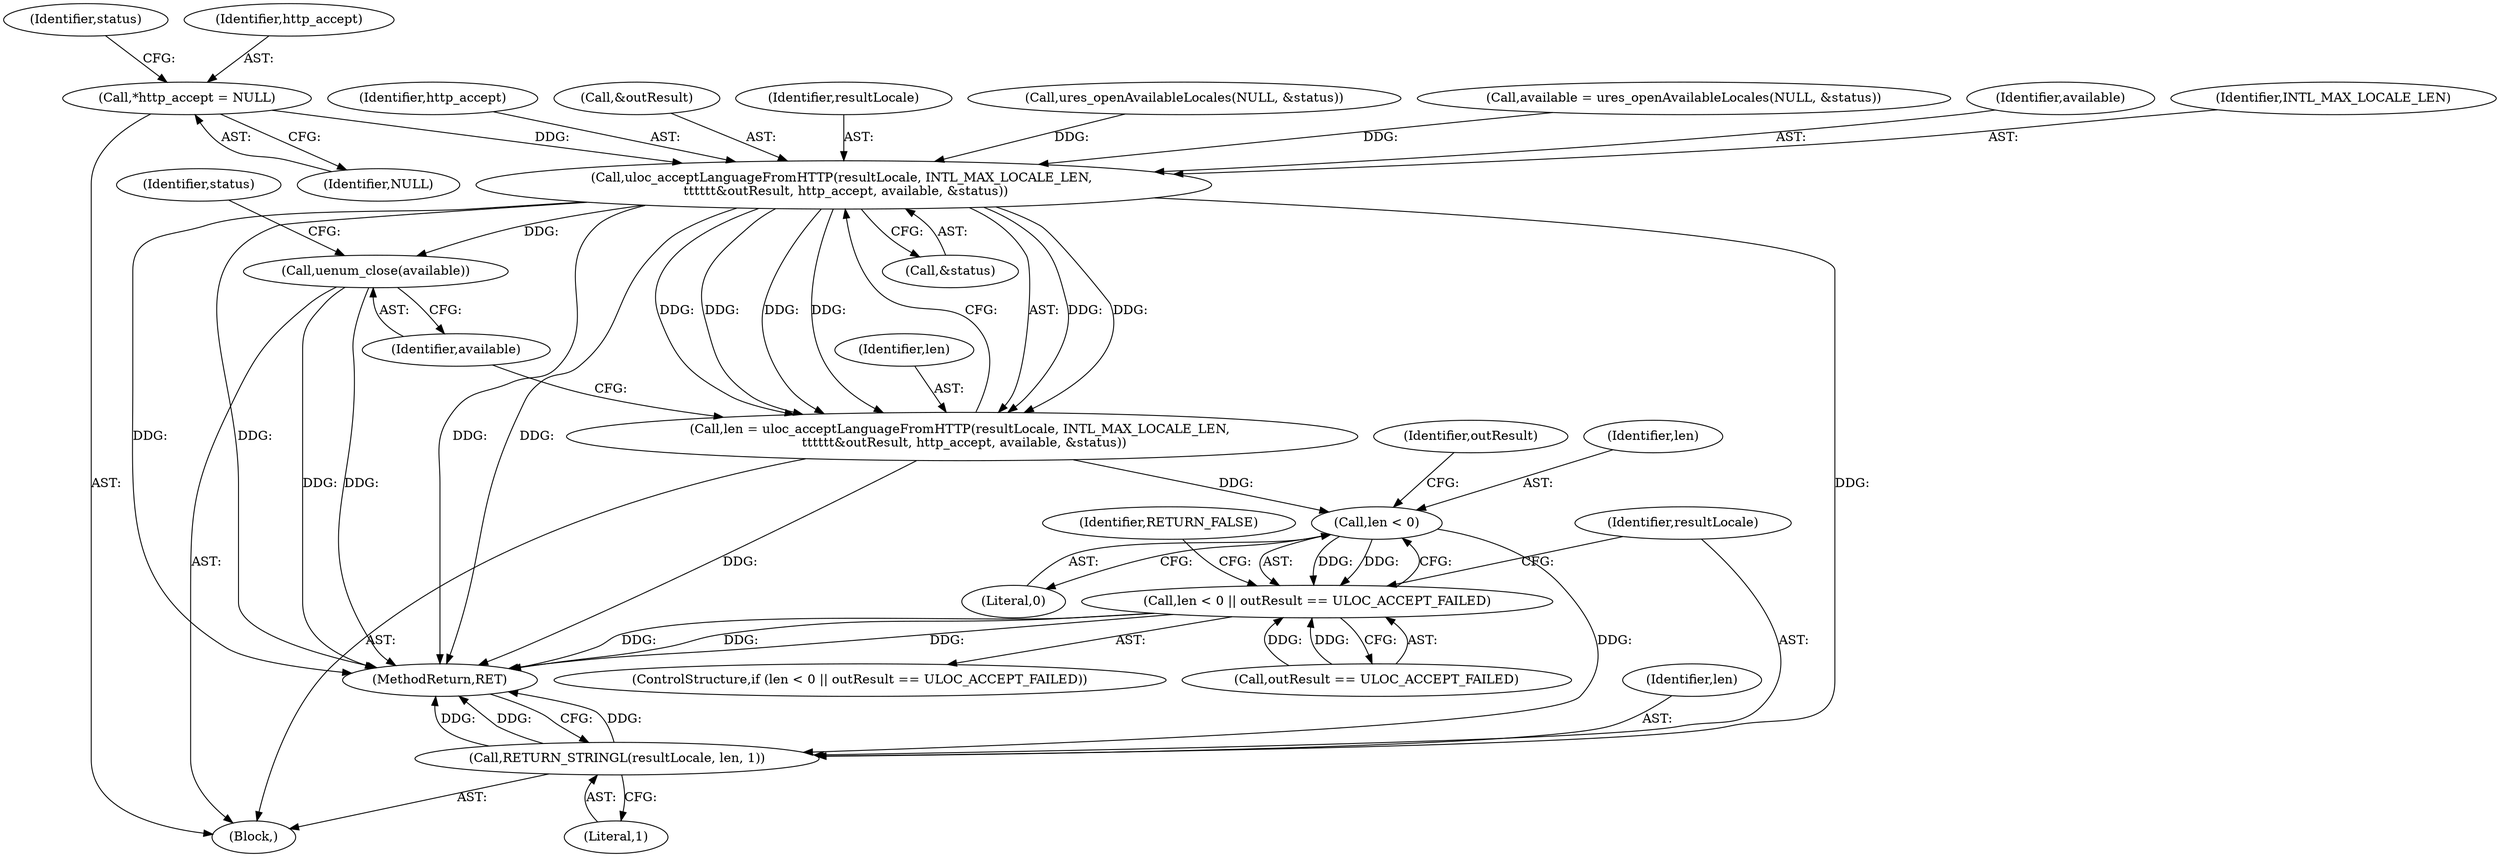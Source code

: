 digraph "1_php-src_97eff7eb57fc2320c267a949cffd622c38712484?w=1_12@pointer" {
"1000105" [label="(Call,*http_accept = NULL)"];
"1000129" [label="(Call,uloc_acceptLanguageFromHTTP(resultLocale, INTL_MAX_LOCALE_LEN, \n \t\t\t\t\t\t&outResult, http_accept, available, &status))"];
"1000127" [label="(Call,len = uloc_acceptLanguageFromHTTP(resultLocale, INTL_MAX_LOCALE_LEN, \n \t\t\t\t\t\t&outResult, http_accept, available, &status))"];
"1000145" [label="(Call,len < 0)"];
"1000144" [label="(Call,len < 0 || outResult == ULOC_ACCEPT_FAILED)"];
"1000153" [label="(Call,RETURN_STRINGL(resultLocale, len, 1))"];
"1000138" [label="(Call,uenum_close(available))"];
"1000130" [label="(Identifier,resultLocale)"];
"1000111" [label="(Identifier,status)"];
"1000102" [label="(Block,)"];
"1000138" [label="(Call,uenum_close(available))"];
"1000106" [label="(Identifier,http_accept)"];
"1000145" [label="(Call,len < 0)"];
"1000157" [label="(MethodReturn,RET)"];
"1000136" [label="(Call,&status)"];
"1000120" [label="(Call,ures_openAvailableLocales(NULL, &status))"];
"1000144" [label="(Call,len < 0 || outResult == ULOC_ACCEPT_FAILED)"];
"1000127" [label="(Call,len = uloc_acceptLanguageFromHTTP(resultLocale, INTL_MAX_LOCALE_LEN, \n \t\t\t\t\t\t&outResult, http_accept, available, &status))"];
"1000118" [label="(Call,available = ures_openAvailableLocales(NULL, &status))"];
"1000141" [label="(Identifier,status)"];
"1000135" [label="(Identifier,available)"];
"1000129" [label="(Call,uloc_acceptLanguageFromHTTP(resultLocale, INTL_MAX_LOCALE_LEN, \n \t\t\t\t\t\t&outResult, http_accept, available, &status))"];
"1000147" [label="(Literal,0)"];
"1000156" [label="(Literal,1)"];
"1000131" [label="(Identifier,INTL_MAX_LOCALE_LEN)"];
"1000152" [label="(Identifier,RETURN_FALSE)"];
"1000128" [label="(Identifier,len)"];
"1000149" [label="(Identifier,outResult)"];
"1000107" [label="(Identifier,NULL)"];
"1000134" [label="(Identifier,http_accept)"];
"1000148" [label="(Call,outResult == ULOC_ACCEPT_FAILED)"];
"1000139" [label="(Identifier,available)"];
"1000155" [label="(Identifier,len)"];
"1000154" [label="(Identifier,resultLocale)"];
"1000143" [label="(ControlStructure,if (len < 0 || outResult == ULOC_ACCEPT_FAILED))"];
"1000146" [label="(Identifier,len)"];
"1000132" [label="(Call,&outResult)"];
"1000153" [label="(Call,RETURN_STRINGL(resultLocale, len, 1))"];
"1000105" [label="(Call,*http_accept = NULL)"];
"1000105" -> "1000102"  [label="AST: "];
"1000105" -> "1000107"  [label="CFG: "];
"1000106" -> "1000105"  [label="AST: "];
"1000107" -> "1000105"  [label="AST: "];
"1000111" -> "1000105"  [label="CFG: "];
"1000105" -> "1000129"  [label="DDG: "];
"1000129" -> "1000127"  [label="AST: "];
"1000129" -> "1000136"  [label="CFG: "];
"1000130" -> "1000129"  [label="AST: "];
"1000131" -> "1000129"  [label="AST: "];
"1000132" -> "1000129"  [label="AST: "];
"1000134" -> "1000129"  [label="AST: "];
"1000135" -> "1000129"  [label="AST: "];
"1000136" -> "1000129"  [label="AST: "];
"1000127" -> "1000129"  [label="CFG: "];
"1000129" -> "1000157"  [label="DDG: "];
"1000129" -> "1000157"  [label="DDG: "];
"1000129" -> "1000157"  [label="DDG: "];
"1000129" -> "1000157"  [label="DDG: "];
"1000129" -> "1000127"  [label="DDG: "];
"1000129" -> "1000127"  [label="DDG: "];
"1000129" -> "1000127"  [label="DDG: "];
"1000129" -> "1000127"  [label="DDG: "];
"1000129" -> "1000127"  [label="DDG: "];
"1000129" -> "1000127"  [label="DDG: "];
"1000118" -> "1000129"  [label="DDG: "];
"1000120" -> "1000129"  [label="DDG: "];
"1000129" -> "1000138"  [label="DDG: "];
"1000129" -> "1000153"  [label="DDG: "];
"1000127" -> "1000102"  [label="AST: "];
"1000128" -> "1000127"  [label="AST: "];
"1000139" -> "1000127"  [label="CFG: "];
"1000127" -> "1000157"  [label="DDG: "];
"1000127" -> "1000145"  [label="DDG: "];
"1000145" -> "1000144"  [label="AST: "];
"1000145" -> "1000147"  [label="CFG: "];
"1000146" -> "1000145"  [label="AST: "];
"1000147" -> "1000145"  [label="AST: "];
"1000149" -> "1000145"  [label="CFG: "];
"1000144" -> "1000145"  [label="CFG: "];
"1000145" -> "1000144"  [label="DDG: "];
"1000145" -> "1000144"  [label="DDG: "];
"1000145" -> "1000153"  [label="DDG: "];
"1000144" -> "1000143"  [label="AST: "];
"1000144" -> "1000148"  [label="CFG: "];
"1000148" -> "1000144"  [label="AST: "];
"1000152" -> "1000144"  [label="CFG: "];
"1000154" -> "1000144"  [label="CFG: "];
"1000144" -> "1000157"  [label="DDG: "];
"1000144" -> "1000157"  [label="DDG: "];
"1000144" -> "1000157"  [label="DDG: "];
"1000148" -> "1000144"  [label="DDG: "];
"1000148" -> "1000144"  [label="DDG: "];
"1000153" -> "1000102"  [label="AST: "];
"1000153" -> "1000156"  [label="CFG: "];
"1000154" -> "1000153"  [label="AST: "];
"1000155" -> "1000153"  [label="AST: "];
"1000156" -> "1000153"  [label="AST: "];
"1000157" -> "1000153"  [label="CFG: "];
"1000153" -> "1000157"  [label="DDG: "];
"1000153" -> "1000157"  [label="DDG: "];
"1000153" -> "1000157"  [label="DDG: "];
"1000138" -> "1000102"  [label="AST: "];
"1000138" -> "1000139"  [label="CFG: "];
"1000139" -> "1000138"  [label="AST: "];
"1000141" -> "1000138"  [label="CFG: "];
"1000138" -> "1000157"  [label="DDG: "];
"1000138" -> "1000157"  [label="DDG: "];
}
